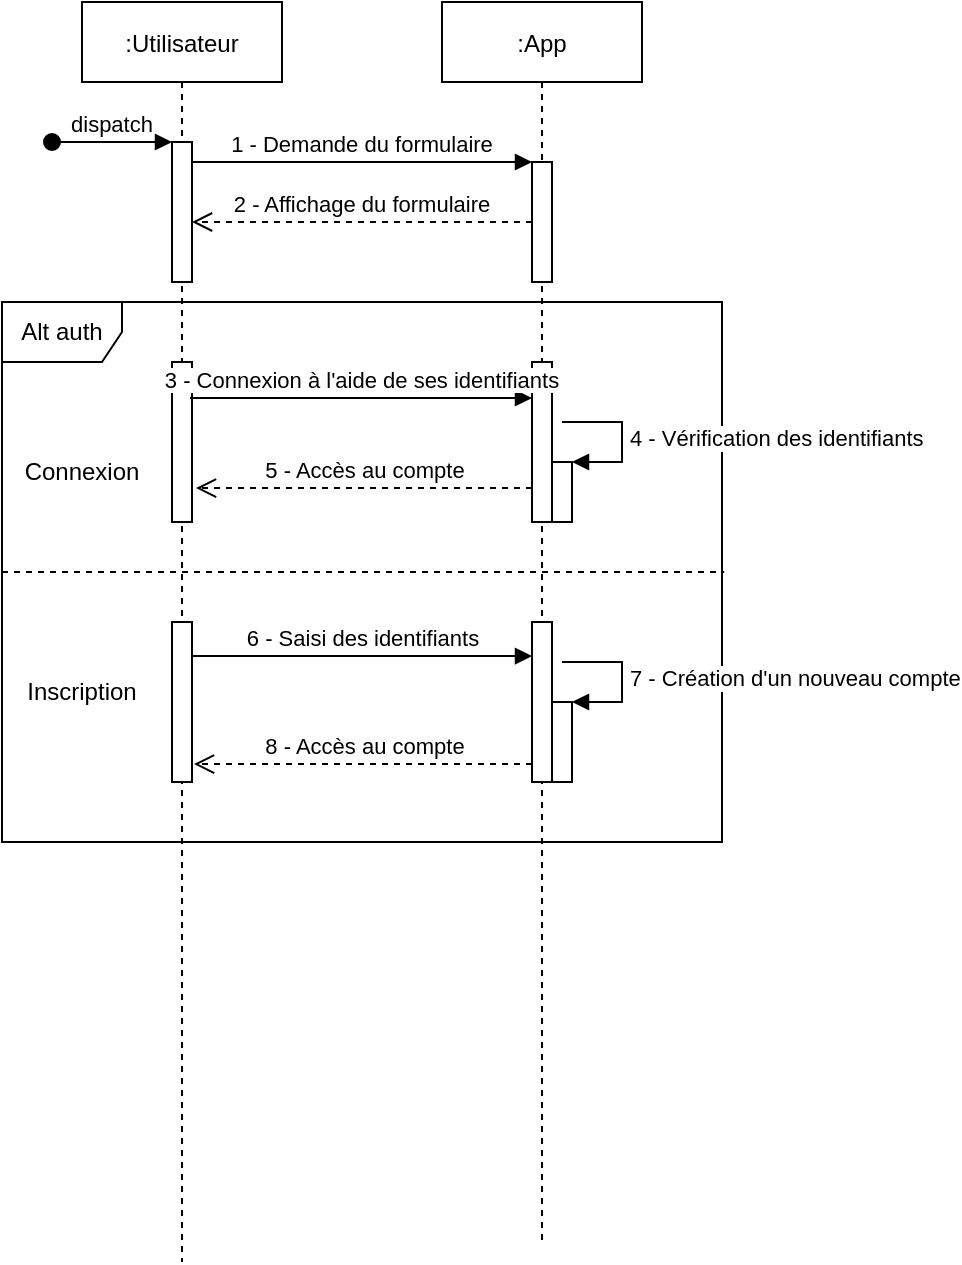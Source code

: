 <mxfile version="20.8.16" type="device"><diagram id="kgpKYQtTHZ0yAKxKKP6v" name="Page-1"><mxGraphModel dx="1482" dy="878" grid="1" gridSize="10" guides="1" tooltips="1" connect="1" arrows="1" fold="1" page="1" pageScale="1" pageWidth="850" pageHeight="1100" math="0" shadow="0"><root><mxCell id="0"/><mxCell id="1" parent="0"/><mxCell id="so0_23zLjlzN6IEf3DL0-2" value="Alt auth" style="shape=umlFrame;whiteSpace=wrap;html=1;" vertex="1" parent="1"><mxGeometry x="80" y="230" width="360" height="270" as="geometry"/></mxCell><mxCell id="3nuBFxr9cyL0pnOWT2aG-1" value=":Utilisateur" style="shape=umlLifeline;perimeter=lifelinePerimeter;container=1;collapsible=0;recursiveResize=0;rounded=0;shadow=0;strokeWidth=1;" parent="1" vertex="1"><mxGeometry x="120" y="80" width="100" height="630" as="geometry"/></mxCell><mxCell id="3nuBFxr9cyL0pnOWT2aG-2" value="" style="points=[];perimeter=orthogonalPerimeter;rounded=0;shadow=0;strokeWidth=1;" parent="3nuBFxr9cyL0pnOWT2aG-1" vertex="1"><mxGeometry x="45" y="70" width="10" height="70" as="geometry"/></mxCell><mxCell id="3nuBFxr9cyL0pnOWT2aG-3" value="dispatch" style="verticalAlign=bottom;startArrow=oval;endArrow=block;startSize=8;shadow=0;strokeWidth=1;" parent="3nuBFxr9cyL0pnOWT2aG-1" target="3nuBFxr9cyL0pnOWT2aG-2" edge="1"><mxGeometry relative="1" as="geometry"><mxPoint x="-15" y="70" as="sourcePoint"/></mxGeometry></mxCell><mxCell id="so0_23zLjlzN6IEf3DL0-4" value="" style="html=1;points=[];perimeter=orthogonalPerimeter;" vertex="1" parent="3nuBFxr9cyL0pnOWT2aG-1"><mxGeometry x="45" y="180" width="10" height="80" as="geometry"/></mxCell><mxCell id="so0_23zLjlzN6IEf3DL0-11" value="" style="html=1;points=[];perimeter=orthogonalPerimeter;" vertex="1" parent="3nuBFxr9cyL0pnOWT2aG-1"><mxGeometry x="45" y="310" width="10" height="80" as="geometry"/></mxCell><mxCell id="3nuBFxr9cyL0pnOWT2aG-5" value=":App" style="shape=umlLifeline;perimeter=lifelinePerimeter;container=1;collapsible=0;recursiveResize=0;rounded=0;shadow=0;strokeWidth=1;" parent="1" vertex="1"><mxGeometry x="300" y="80" width="100" height="620" as="geometry"/></mxCell><mxCell id="3nuBFxr9cyL0pnOWT2aG-6" value="" style="points=[];perimeter=orthogonalPerimeter;rounded=0;shadow=0;strokeWidth=1;" parent="3nuBFxr9cyL0pnOWT2aG-5" vertex="1"><mxGeometry x="45" y="80" width="10" height="60" as="geometry"/></mxCell><mxCell id="so0_23zLjlzN6IEf3DL0-5" value="" style="html=1;points=[];perimeter=orthogonalPerimeter;" vertex="1" parent="3nuBFxr9cyL0pnOWT2aG-5"><mxGeometry x="45" y="180" width="10" height="80" as="geometry"/></mxCell><mxCell id="so0_23zLjlzN6IEf3DL0-9" value="" style="html=1;points=[];perimeter=orthogonalPerimeter;" vertex="1" parent="3nuBFxr9cyL0pnOWT2aG-5"><mxGeometry x="55" y="230" width="10" height="30" as="geometry"/></mxCell><mxCell id="so0_23zLjlzN6IEf3DL0-10" value="4 - Vérification des identifiants" style="edgeStyle=orthogonalEdgeStyle;html=1;align=left;spacingLeft=2;endArrow=block;rounded=0;entryX=1;entryY=0;" edge="1" target="so0_23zLjlzN6IEf3DL0-9" parent="3nuBFxr9cyL0pnOWT2aG-5"><mxGeometry x="0.013" relative="1" as="geometry"><mxPoint x="60" y="210" as="sourcePoint"/><Array as="points"><mxPoint x="90" y="210"/></Array><mxPoint as="offset"/></mxGeometry></mxCell><mxCell id="so0_23zLjlzN6IEf3DL0-12" value="" style="html=1;points=[];perimeter=orthogonalPerimeter;" vertex="1" parent="3nuBFxr9cyL0pnOWT2aG-5"><mxGeometry x="45" y="310" width="10" height="80" as="geometry"/></mxCell><mxCell id="so0_23zLjlzN6IEf3DL0-14" value="" style="html=1;points=[];perimeter=orthogonalPerimeter;" vertex="1" parent="3nuBFxr9cyL0pnOWT2aG-5"><mxGeometry x="55" y="350" width="10" height="40" as="geometry"/></mxCell><mxCell id="so0_23zLjlzN6IEf3DL0-15" value="7 - Création d'un nouveau compte" style="edgeStyle=orthogonalEdgeStyle;html=1;align=left;spacingLeft=2;endArrow=block;rounded=0;entryX=1;entryY=0;" edge="1" target="so0_23zLjlzN6IEf3DL0-14" parent="3nuBFxr9cyL0pnOWT2aG-5"><mxGeometry relative="1" as="geometry"><mxPoint x="60" y="330" as="sourcePoint"/><Array as="points"><mxPoint x="90" y="330"/></Array></mxGeometry></mxCell><mxCell id="3nuBFxr9cyL0pnOWT2aG-7" value="2 - Affichage du formulaire" style="verticalAlign=bottom;endArrow=open;dashed=1;endSize=8;shadow=0;strokeWidth=1;" parent="1" source="3nuBFxr9cyL0pnOWT2aG-6" target="3nuBFxr9cyL0pnOWT2aG-2" edge="1"><mxGeometry relative="1" as="geometry"><mxPoint x="275" y="236" as="targetPoint"/><Array as="points"><mxPoint x="260" y="190"/></Array></mxGeometry></mxCell><mxCell id="3nuBFxr9cyL0pnOWT2aG-8" value="1 - Demande du formulaire" style="verticalAlign=bottom;endArrow=block;entryX=0;entryY=0;shadow=0;strokeWidth=1;" parent="1" source="3nuBFxr9cyL0pnOWT2aG-2" target="3nuBFxr9cyL0pnOWT2aG-6" edge="1"><mxGeometry relative="1" as="geometry"><mxPoint x="275" y="160" as="sourcePoint"/></mxGeometry></mxCell><mxCell id="so0_23zLjlzN6IEf3DL0-3" value="" style="endArrow=none;dashed=1;html=1;rounded=0;exitX=0;exitY=0.5;exitDx=0;exitDy=0;exitPerimeter=0;entryX=1.003;entryY=0.5;entryDx=0;entryDy=0;entryPerimeter=0;" edge="1" parent="1" source="so0_23zLjlzN6IEf3DL0-2" target="so0_23zLjlzN6IEf3DL0-2"><mxGeometry width="50" height="50" relative="1" as="geometry"><mxPoint x="110" y="370" as="sourcePoint"/><mxPoint x="160" y="320" as="targetPoint"/></mxGeometry></mxCell><mxCell id="so0_23zLjlzN6IEf3DL0-6" value="3 - Connexion à l'aide de ses identifiants" style="verticalAlign=bottom;endArrow=block;shadow=0;strokeWidth=1;exitX=0.9;exitY=0.225;exitDx=0;exitDy=0;exitPerimeter=0;" edge="1" parent="1" source="so0_23zLjlzN6IEf3DL0-4" target="so0_23zLjlzN6IEf3DL0-5"><mxGeometry x="0.006" relative="1" as="geometry"><mxPoint x="190" y="280" as="sourcePoint"/><mxPoint x="360" y="280" as="targetPoint"/><mxPoint as="offset"/></mxGeometry></mxCell><mxCell id="so0_23zLjlzN6IEf3DL0-7" value="5 - Accès au compte" style="html=1;verticalAlign=bottom;endArrow=open;dashed=1;endSize=8;rounded=0;entryX=1.2;entryY=0.788;entryDx=0;entryDy=0;entryPerimeter=0;" edge="1" parent="1" source="so0_23zLjlzN6IEf3DL0-5" target="so0_23zLjlzN6IEf3DL0-4"><mxGeometry relative="1" as="geometry"><mxPoint x="310" y="320" as="sourcePoint"/><mxPoint x="230" y="320" as="targetPoint"/></mxGeometry></mxCell><mxCell id="so0_23zLjlzN6IEf3DL0-13" value="6 - Saisi des identifiants" style="verticalAlign=bottom;endArrow=block;shadow=0;strokeWidth=1;exitX=1;exitY=0.213;exitDx=0;exitDy=0;exitPerimeter=0;" edge="1" parent="1" source="so0_23zLjlzN6IEf3DL0-11" target="so0_23zLjlzN6IEf3DL0-12"><mxGeometry x="0.006" relative="1" as="geometry"><mxPoint x="184" y="288" as="sourcePoint"/><mxPoint x="355" y="288" as="targetPoint"/><mxPoint as="offset"/></mxGeometry></mxCell><mxCell id="so0_23zLjlzN6IEf3DL0-16" value="8 - Accès au compte" style="html=1;verticalAlign=bottom;endArrow=open;dashed=1;endSize=8;rounded=0;entryX=1.1;entryY=0.888;entryDx=0;entryDy=0;entryPerimeter=0;" edge="1" parent="1" source="so0_23zLjlzN6IEf3DL0-12" target="so0_23zLjlzN6IEf3DL0-11"><mxGeometry relative="1" as="geometry"><mxPoint x="310" y="460" as="sourcePoint"/><mxPoint x="230" y="460" as="targetPoint"/></mxGeometry></mxCell><mxCell id="so0_23zLjlzN6IEf3DL0-17" value="Connexion" style="text;html=1;strokeColor=none;fillColor=none;align=center;verticalAlign=middle;whiteSpace=wrap;rounded=0;" vertex="1" parent="1"><mxGeometry x="90" y="300" width="60" height="30" as="geometry"/></mxCell><mxCell id="so0_23zLjlzN6IEf3DL0-18" value="Inscription" style="text;html=1;strokeColor=none;fillColor=none;align=center;verticalAlign=middle;whiteSpace=wrap;rounded=0;" vertex="1" parent="1"><mxGeometry x="90" y="410" width="60" height="30" as="geometry"/></mxCell></root></mxGraphModel></diagram></mxfile>